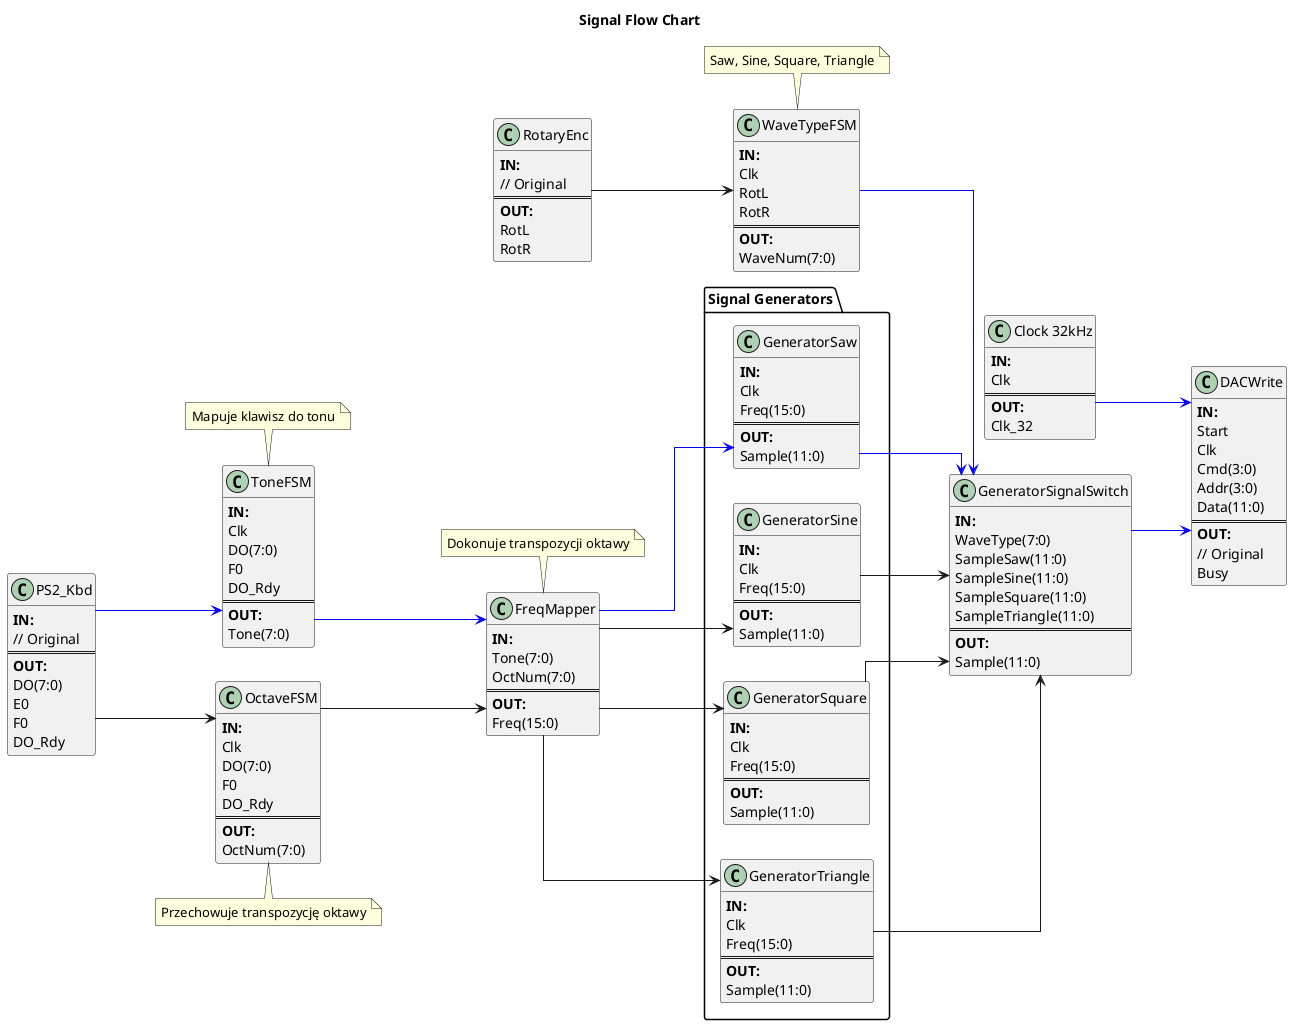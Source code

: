 @startuml flow_chart
title Signal Flow Chart
left to right direction
skinparam linetype ortho


class "RotaryEnc" as rot {
    <b>IN:</b>
    // Original
    ===
    <b>OUT:</b>
    RotL
    RotR
}

class "PS2_Kbd" as ps2 {
    <b>IN:</b>
    // Original
    ===
    <b>OUT:</b>
    DO(7:0)
    E0
    F0
    DO_Rdy
}

' class "LCDWrite" as lcd {
    '     <b>IN:</b>
    '     ===
    '     <b>OUT:</b>
    '
    '
    '


    class "DACWrite" as dac {
        <b>IN:</b>
        Start
        Clk
        Cmd(3:0)
        Addr(3:0)
        Data(11:0)
        ===
        <b>OUT:</b>
        // Original
        Busy
    }


    class "ToneFSM" as tone_fsm{
        <b>IN:</b>
        Clk
        DO(7:0)
        F0
        DO_Rdy
        ===
        <b>OUT:</b>
        Tone(7:0)
    }


    note top of tone_fsm
        Mapuje klawisz do tonu
    end note


    class "FreqMapper" as oct_mapper{
        <b>IN:</b>
        Tone(7:0)
        OctNum(7:0)
        ===
        <b>OUT:</b>
        Freq(15:0)
    }


    note top of oct_mapper
        Dokonuje transpozycji oktawy
    end note

    class "OctaveFSM" as oct_fsm{
        <b>IN:</b>
        Clk
        DO(7:0)
        F0
        DO_Rdy
        ===
        <b>OUT:</b>
        OctNum(7:0)
    }

    note bottom of oct_fsm
        Przechowuje transpozycję oktawy
    end note

    class "WaveTypeFSM" as wave_type_fsm{
        <b>IN:</b>
        Clk
        RotL
        RotR
        ===
        <b>OUT:</b>
        WaveNum(7:0)
    }

    note top of wave_type_fsm
        Saw, Sine, Square, Triangle
    end note


    package "Signal Generators"{
        class "GeneratorSaw" as gen_saw{
            <b>IN:</b>
            Clk
            Freq(15:0)
            ===
            <b>OUT:</b>
            Sample(11:0)
        }

        class "GeneratorSine" as gen_sin{
            <b>IN:</b>
            Clk
            Freq(15:0)
            ===
            <b>OUT:</b>
            Sample(11:0)
        }

        class "GeneratorSquare" as gen_square{
            <b>IN:</b>
            Clk
            Freq(15:0)
            ===
            <b>OUT:</b>
            Sample(11:0)
        }

        class "GeneratorTriangle" as gen_tri{
            <b>IN:</b>
            Clk
            Freq(15:0)
            ===
            <b>OUT:</b>
            Sample(11:0)
        }
    }

    class "GeneratorSignalSwitch" as signal_switch{
        <b>IN:</b>
        WaveType(7:0)
        SampleSaw(11:0)
        SampleSine(11:0)
        SampleSquare(11:0)
        SampleTriangle(11:0)
        ===
        <b>OUT:</b>
        Sample(11:0)
    }


    class "Clock 32kHz" as clock_32 {
        <b>IN:</b>
        Clk
        ===
        <b>OUT:</b>
        Clk_32
    }


    ps2 -[#0000FF]-> tone_fsm
    ps2 --> oct_fsm
    tone_fsm -[#0000FF]-> oct_mapper
    oct_fsm --> oct_mapper

    ' Signal generators
    rot --> wave_type_fsm

    oct_mapper -[#0000FF]-> gen_saw
    oct_mapper --> gen_tri
    oct_mapper --> gen_sin
    oct_mapper --> gen_square

    wave_type_fsm -[#0000FF]-> signal_switch

    gen_saw  -[#0000FF]-> signal_switch
    gen_tri --> signal_switch
    gen_sin --> signal_switch
    gen_square --> signal_switch

    signal_switch -[#0000FF]-> dac
    clock_32 -[#0000FF]-> dac

    @enduml
